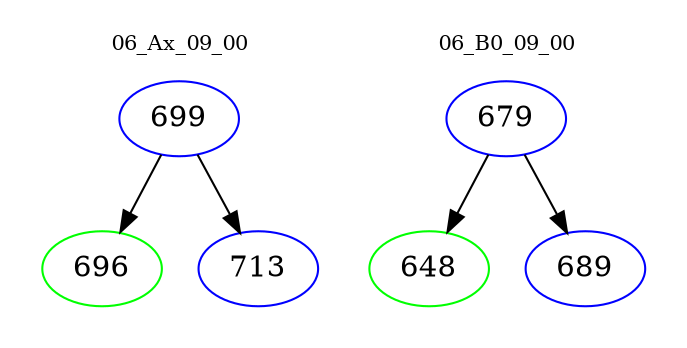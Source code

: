 digraph{
subgraph cluster_0 {
color = white
label = "06_Ax_09_00";
fontsize=10;
T0_699 [label="699", color="blue"]
T0_699 -> T0_696 [color="black"]
T0_696 [label="696", color="green"]
T0_699 -> T0_713 [color="black"]
T0_713 [label="713", color="blue"]
}
subgraph cluster_1 {
color = white
label = "06_B0_09_00";
fontsize=10;
T1_679 [label="679", color="blue"]
T1_679 -> T1_648 [color="black"]
T1_648 [label="648", color="green"]
T1_679 -> T1_689 [color="black"]
T1_689 [label="689", color="blue"]
}
}
